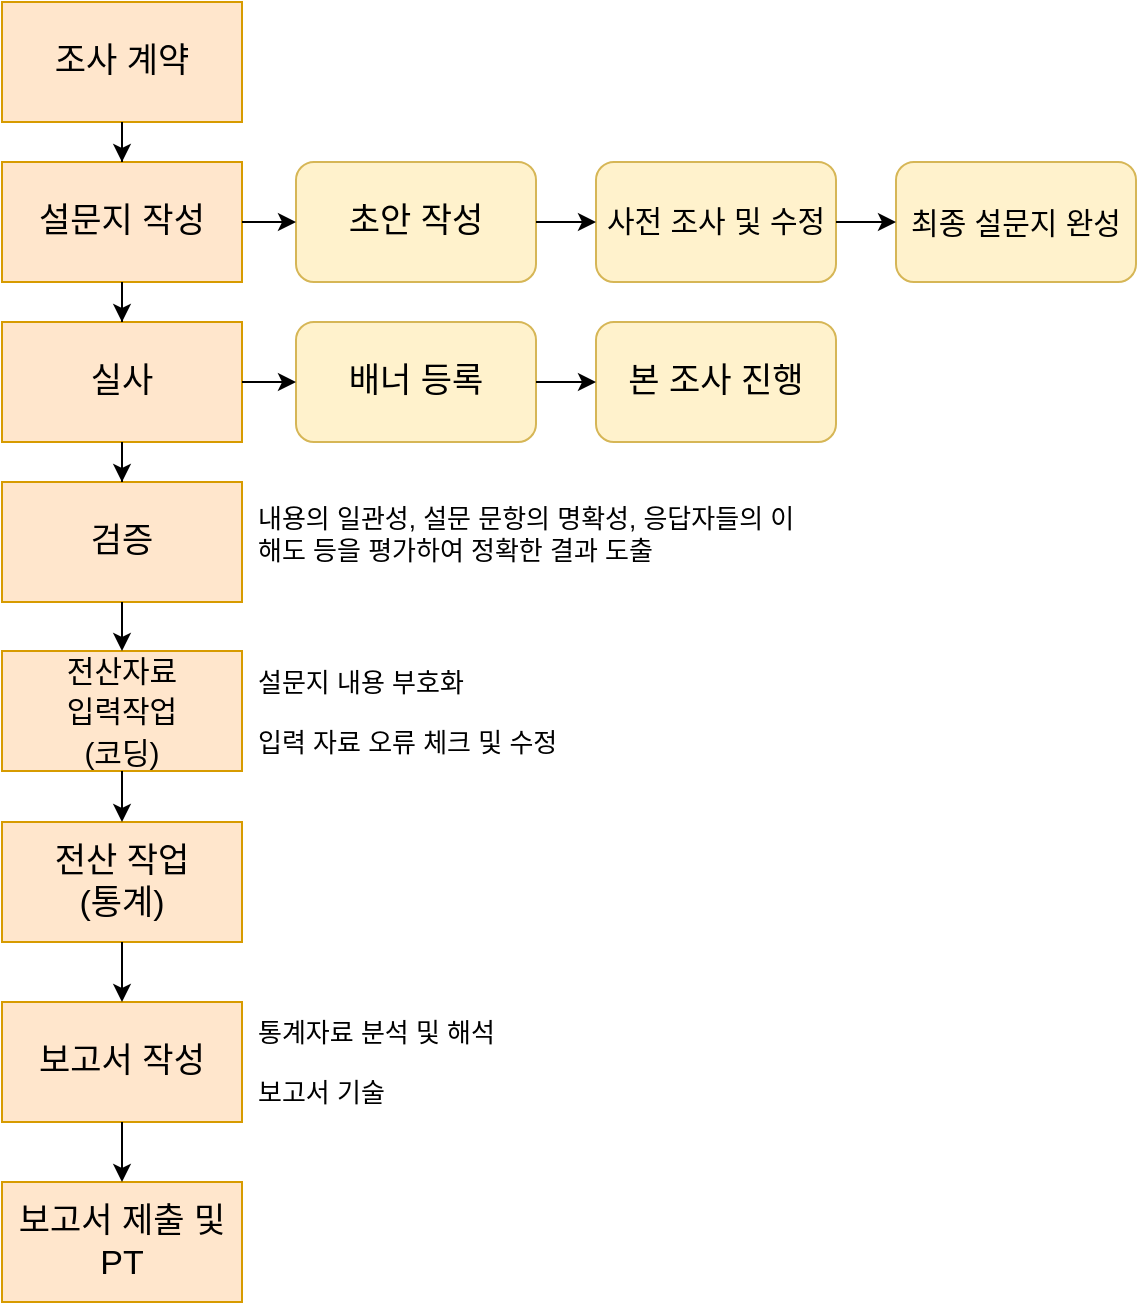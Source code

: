 <mxfile version="22.1.5" type="github">
  <diagram name="페이지-1" id="SzhPAX6tFyP0YSgTErmc">
    <mxGraphModel dx="1235" dy="684" grid="0" gridSize="10" guides="0" tooltips="1" connect="1" arrows="0" fold="1" page="1" pageScale="1" pageWidth="827" pageHeight="1169" math="0" shadow="0">
      <root>
        <mxCell id="0" />
        <mxCell id="1" parent="0" />
        <mxCell id="zNHHXuRfyvO51e4wDdxh-10" value="내용의 일관성, 설문 문항의 명확성, 응답자들의 이해도 등을 평가하여 정확한 결과 도출&lt;span id=&quot;docs-internal-guid-ddfe156c-7fff-5f0e-5129-43eb4e1589c2&quot; style=&quot;font-size: 13px;&quot;&gt;&lt;/span&gt;&lt;span id=&quot;docs-internal-guid-ddfe156c-7fff-5f0e-5129-43eb4e1589c2&quot; style=&quot;font-size: 13px;&quot;&gt;&lt;/span&gt;" style="text;html=1;strokeColor=none;fillColor=none;align=left;verticalAlign=middle;whiteSpace=wrap;rounded=0;fontSize=13;spacingTop=1;" vertex="1" parent="1">
          <mxGeometry x="304" y="450" width="278" height="30" as="geometry" />
        </mxCell>
        <mxCell id="zNHHXuRfyvO51e4wDdxh-14" value="통계자료 분석 및 해석" style="text;html=1;strokeColor=none;fillColor=none;align=left;verticalAlign=middle;whiteSpace=wrap;rounded=0;fontSize=13;" vertex="1" parent="1">
          <mxGeometry x="304" y="700" width="130" height="30" as="geometry" />
        </mxCell>
        <mxCell id="zNHHXuRfyvO51e4wDdxh-15" value="보고서 기술" style="text;html=1;strokeColor=none;fillColor=none;align=left;verticalAlign=middle;whiteSpace=wrap;rounded=0;fontSize=13;" vertex="1" parent="1">
          <mxGeometry x="304" y="730" width="130" height="30" as="geometry" />
        </mxCell>
        <mxCell id="zNHHXuRfyvO51e4wDdxh-18" value="설문지 내용 부호화" style="text;html=1;strokeColor=none;fillColor=none;align=left;verticalAlign=middle;whiteSpace=wrap;rounded=0;fontSize=13;" vertex="1" parent="1">
          <mxGeometry x="304" y="524.5" width="130" height="30" as="geometry" />
        </mxCell>
        <mxCell id="zNHHXuRfyvO51e4wDdxh-19" value="입력 자료 오류 체크 및 수정" style="text;html=1;strokeColor=none;fillColor=none;align=left;verticalAlign=middle;whiteSpace=wrap;rounded=0;fontSize=13;" vertex="1" parent="1">
          <mxGeometry x="304" y="555" width="178" height="30" as="geometry" />
        </mxCell>
        <mxCell id="zNHHXuRfyvO51e4wDdxh-34" value="" style="group" vertex="1" connectable="0" parent="1">
          <mxGeometry x="178" y="200" width="567" height="650" as="geometry" />
        </mxCell>
        <mxCell id="zNHHXuRfyvO51e4wDdxh-1" value="조사 계약" style="rounded=0;whiteSpace=wrap;html=1;fillColor=#ffe6cc;strokeColor=#d79b00;fontSize=17;" vertex="1" parent="zNHHXuRfyvO51e4wDdxh-34">
          <mxGeometry width="120" height="60" as="geometry" />
        </mxCell>
        <mxCell id="zNHHXuRfyvO51e4wDdxh-2" value="설문지 작성" style="rounded=0;whiteSpace=wrap;html=1;fillColor=#ffe6cc;strokeColor=#d79b00;fontSize=17;" vertex="1" parent="zNHHXuRfyvO51e4wDdxh-34">
          <mxGeometry y="80" width="120" height="60" as="geometry" />
        </mxCell>
        <mxCell id="zNHHXuRfyvO51e4wDdxh-3" value="실사" style="rounded=0;whiteSpace=wrap;html=1;fillColor=#ffe6cc;strokeColor=#d79b00;fontSize=17;" vertex="1" parent="zNHHXuRfyvO51e4wDdxh-34">
          <mxGeometry y="160" width="120" height="60" as="geometry" />
        </mxCell>
        <mxCell id="zNHHXuRfyvO51e4wDdxh-4" value="검증" style="rounded=0;whiteSpace=wrap;html=1;fillColor=#ffe6cc;strokeColor=#d79b00;fontSize=17;" vertex="1" parent="zNHHXuRfyvO51e4wDdxh-34">
          <mxGeometry y="240" width="120" height="60" as="geometry" />
        </mxCell>
        <mxCell id="zNHHXuRfyvO51e4wDdxh-5" value="초안 작성" style="rounded=1;whiteSpace=wrap;html=1;fillColor=#fff2cc;strokeColor=#d6b656;fontSize=17;" vertex="1" parent="zNHHXuRfyvO51e4wDdxh-34">
          <mxGeometry x="147" y="80" width="120" height="60" as="geometry" />
        </mxCell>
        <mxCell id="zNHHXuRfyvO51e4wDdxh-6" value="&lt;font style=&quot;font-size: 15px;&quot;&gt;사전 조사 및 수정&lt;/font&gt;" style="rounded=1;whiteSpace=wrap;html=1;fillColor=#fff2cc;strokeColor=#d6b656;fontSize=17;" vertex="1" parent="zNHHXuRfyvO51e4wDdxh-34">
          <mxGeometry x="297" y="80" width="120" height="60" as="geometry" />
        </mxCell>
        <mxCell id="zNHHXuRfyvO51e4wDdxh-7" value="최종 설문지 완성" style="rounded=1;whiteSpace=wrap;html=1;fillColor=#fff2cc;strokeColor=#d6b656;fontSize=15;" vertex="1" parent="zNHHXuRfyvO51e4wDdxh-34">
          <mxGeometry x="447" y="80" width="120" height="60" as="geometry" />
        </mxCell>
        <mxCell id="zNHHXuRfyvO51e4wDdxh-8" value="배너 등록" style="rounded=1;whiteSpace=wrap;html=1;fillColor=#fff2cc;strokeColor=#d6b656;fontSize=17;" vertex="1" parent="zNHHXuRfyvO51e4wDdxh-34">
          <mxGeometry x="147" y="160" width="120" height="60" as="geometry" />
        </mxCell>
        <mxCell id="zNHHXuRfyvO51e4wDdxh-9" value="본 조사 진행" style="rounded=1;whiteSpace=wrap;html=1;fillColor=#fff2cc;strokeColor=#d6b656;fontSize=17;" vertex="1" parent="zNHHXuRfyvO51e4wDdxh-34">
          <mxGeometry x="297" y="160" width="120" height="60" as="geometry" />
        </mxCell>
        <mxCell id="zNHHXuRfyvO51e4wDdxh-11" value="&lt;font style=&quot;font-size: 15px;&quot;&gt;전산자료 &lt;br&gt;입력작업&lt;br style=&quot;&quot;&gt;(코딩)&lt;/font&gt;" style="rounded=0;whiteSpace=wrap;html=1;fillColor=#ffe6cc;strokeColor=#d79b00;fontSize=17;" vertex="1" parent="zNHHXuRfyvO51e4wDdxh-34">
          <mxGeometry y="324.5" width="120" height="60" as="geometry" />
        </mxCell>
        <mxCell id="zNHHXuRfyvO51e4wDdxh-12" value="전산 작업&lt;br style=&quot;font-size: 17px;&quot;&gt;(통계)" style="rounded=0;whiteSpace=wrap;html=1;fillColor=#ffe6cc;strokeColor=#d79b00;fontSize=17;" vertex="1" parent="zNHHXuRfyvO51e4wDdxh-34">
          <mxGeometry y="410" width="120" height="60" as="geometry" />
        </mxCell>
        <mxCell id="zNHHXuRfyvO51e4wDdxh-13" value="보고서 작성" style="rounded=0;whiteSpace=wrap;html=1;fillColor=#ffe6cc;strokeColor=#d79b00;fontSize=17;" vertex="1" parent="zNHHXuRfyvO51e4wDdxh-34">
          <mxGeometry y="500" width="120" height="60" as="geometry" />
        </mxCell>
        <mxCell id="zNHHXuRfyvO51e4wDdxh-16" value="보고서 제출 및 PT" style="rounded=0;whiteSpace=wrap;html=1;fillColor=#ffe6cc;strokeColor=#d79b00;fontSize=17;" vertex="1" parent="zNHHXuRfyvO51e4wDdxh-34">
          <mxGeometry y="590" width="120" height="60" as="geometry" />
        </mxCell>
        <mxCell id="zNHHXuRfyvO51e4wDdxh-20" style="edgeStyle=orthogonalEdgeStyle;rounded=0;orthogonalLoop=1;jettySize=auto;html=1;entryX=0.5;entryY=0;entryDx=0;entryDy=0;fontSize=17;" edge="1" parent="zNHHXuRfyvO51e4wDdxh-34" source="zNHHXuRfyvO51e4wDdxh-1" target="zNHHXuRfyvO51e4wDdxh-2">
          <mxGeometry relative="1" as="geometry" />
        </mxCell>
        <mxCell id="zNHHXuRfyvO51e4wDdxh-21" style="edgeStyle=orthogonalEdgeStyle;rounded=0;orthogonalLoop=1;jettySize=auto;html=1;entryX=0.5;entryY=0;entryDx=0;entryDy=0;fontSize=17;" edge="1" parent="zNHHXuRfyvO51e4wDdxh-34" source="zNHHXuRfyvO51e4wDdxh-2" target="zNHHXuRfyvO51e4wDdxh-3">
          <mxGeometry relative="1" as="geometry" />
        </mxCell>
        <mxCell id="zNHHXuRfyvO51e4wDdxh-22" style="edgeStyle=orthogonalEdgeStyle;rounded=0;orthogonalLoop=1;jettySize=auto;html=1;entryX=0.5;entryY=0;entryDx=0;entryDy=0;fontSize=17;" edge="1" parent="zNHHXuRfyvO51e4wDdxh-34" source="zNHHXuRfyvO51e4wDdxh-3" target="zNHHXuRfyvO51e4wDdxh-4">
          <mxGeometry relative="1" as="geometry" />
        </mxCell>
        <mxCell id="zNHHXuRfyvO51e4wDdxh-27" style="edgeStyle=orthogonalEdgeStyle;rounded=0;orthogonalLoop=1;jettySize=auto;html=1;entryX=0;entryY=0.5;entryDx=0;entryDy=0;fontSize=17;" edge="1" parent="zNHHXuRfyvO51e4wDdxh-34" source="zNHHXuRfyvO51e4wDdxh-2" target="zNHHXuRfyvO51e4wDdxh-5">
          <mxGeometry relative="1" as="geometry" />
        </mxCell>
        <mxCell id="zNHHXuRfyvO51e4wDdxh-29" style="edgeStyle=orthogonalEdgeStyle;rounded=0;orthogonalLoop=1;jettySize=auto;html=1;entryX=0;entryY=0.5;entryDx=0;entryDy=0;fontSize=17;" edge="1" parent="zNHHXuRfyvO51e4wDdxh-34" source="zNHHXuRfyvO51e4wDdxh-5" target="zNHHXuRfyvO51e4wDdxh-6">
          <mxGeometry relative="1" as="geometry" />
        </mxCell>
        <mxCell id="zNHHXuRfyvO51e4wDdxh-30" style="edgeStyle=orthogonalEdgeStyle;rounded=0;orthogonalLoop=1;jettySize=auto;html=1;entryX=0;entryY=0.5;entryDx=0;entryDy=0;fontSize=17;" edge="1" parent="zNHHXuRfyvO51e4wDdxh-34" source="zNHHXuRfyvO51e4wDdxh-6" target="zNHHXuRfyvO51e4wDdxh-7">
          <mxGeometry relative="1" as="geometry" />
        </mxCell>
        <mxCell id="zNHHXuRfyvO51e4wDdxh-31" style="edgeStyle=orthogonalEdgeStyle;rounded=0;orthogonalLoop=1;jettySize=auto;html=1;entryX=0;entryY=0.5;entryDx=0;entryDy=0;fontSize=17;" edge="1" parent="zNHHXuRfyvO51e4wDdxh-34" source="zNHHXuRfyvO51e4wDdxh-3" target="zNHHXuRfyvO51e4wDdxh-8">
          <mxGeometry relative="1" as="geometry" />
        </mxCell>
        <mxCell id="zNHHXuRfyvO51e4wDdxh-32" style="edgeStyle=orthogonalEdgeStyle;rounded=0;orthogonalLoop=1;jettySize=auto;html=1;entryX=0;entryY=0.5;entryDx=0;entryDy=0;fontSize=17;" edge="1" parent="zNHHXuRfyvO51e4wDdxh-34" source="zNHHXuRfyvO51e4wDdxh-8" target="zNHHXuRfyvO51e4wDdxh-9">
          <mxGeometry relative="1" as="geometry" />
        </mxCell>
        <mxCell id="zNHHXuRfyvO51e4wDdxh-23" style="edgeStyle=orthogonalEdgeStyle;rounded=0;orthogonalLoop=1;jettySize=auto;html=1;entryX=0.5;entryY=0;entryDx=0;entryDy=0;fontSize=17;" edge="1" parent="zNHHXuRfyvO51e4wDdxh-34" source="zNHHXuRfyvO51e4wDdxh-4" target="zNHHXuRfyvO51e4wDdxh-11">
          <mxGeometry relative="1" as="geometry" />
        </mxCell>
        <mxCell id="zNHHXuRfyvO51e4wDdxh-24" style="edgeStyle=orthogonalEdgeStyle;rounded=0;orthogonalLoop=1;jettySize=auto;html=1;entryX=0.5;entryY=0;entryDx=0;entryDy=0;fontSize=17;" edge="1" parent="zNHHXuRfyvO51e4wDdxh-34" source="zNHHXuRfyvO51e4wDdxh-11" target="zNHHXuRfyvO51e4wDdxh-12">
          <mxGeometry relative="1" as="geometry" />
        </mxCell>
        <mxCell id="zNHHXuRfyvO51e4wDdxh-25" style="edgeStyle=orthogonalEdgeStyle;rounded=0;orthogonalLoop=1;jettySize=auto;html=1;entryX=0.5;entryY=0;entryDx=0;entryDy=0;fontSize=17;" edge="1" parent="zNHHXuRfyvO51e4wDdxh-34" source="zNHHXuRfyvO51e4wDdxh-12" target="zNHHXuRfyvO51e4wDdxh-13">
          <mxGeometry relative="1" as="geometry" />
        </mxCell>
        <mxCell id="zNHHXuRfyvO51e4wDdxh-26" style="edgeStyle=orthogonalEdgeStyle;rounded=0;orthogonalLoop=1;jettySize=auto;html=1;entryX=0.5;entryY=0;entryDx=0;entryDy=0;fontSize=17;" edge="1" parent="zNHHXuRfyvO51e4wDdxh-34" source="zNHHXuRfyvO51e4wDdxh-13" target="zNHHXuRfyvO51e4wDdxh-16">
          <mxGeometry relative="1" as="geometry" />
        </mxCell>
      </root>
    </mxGraphModel>
  </diagram>
</mxfile>
